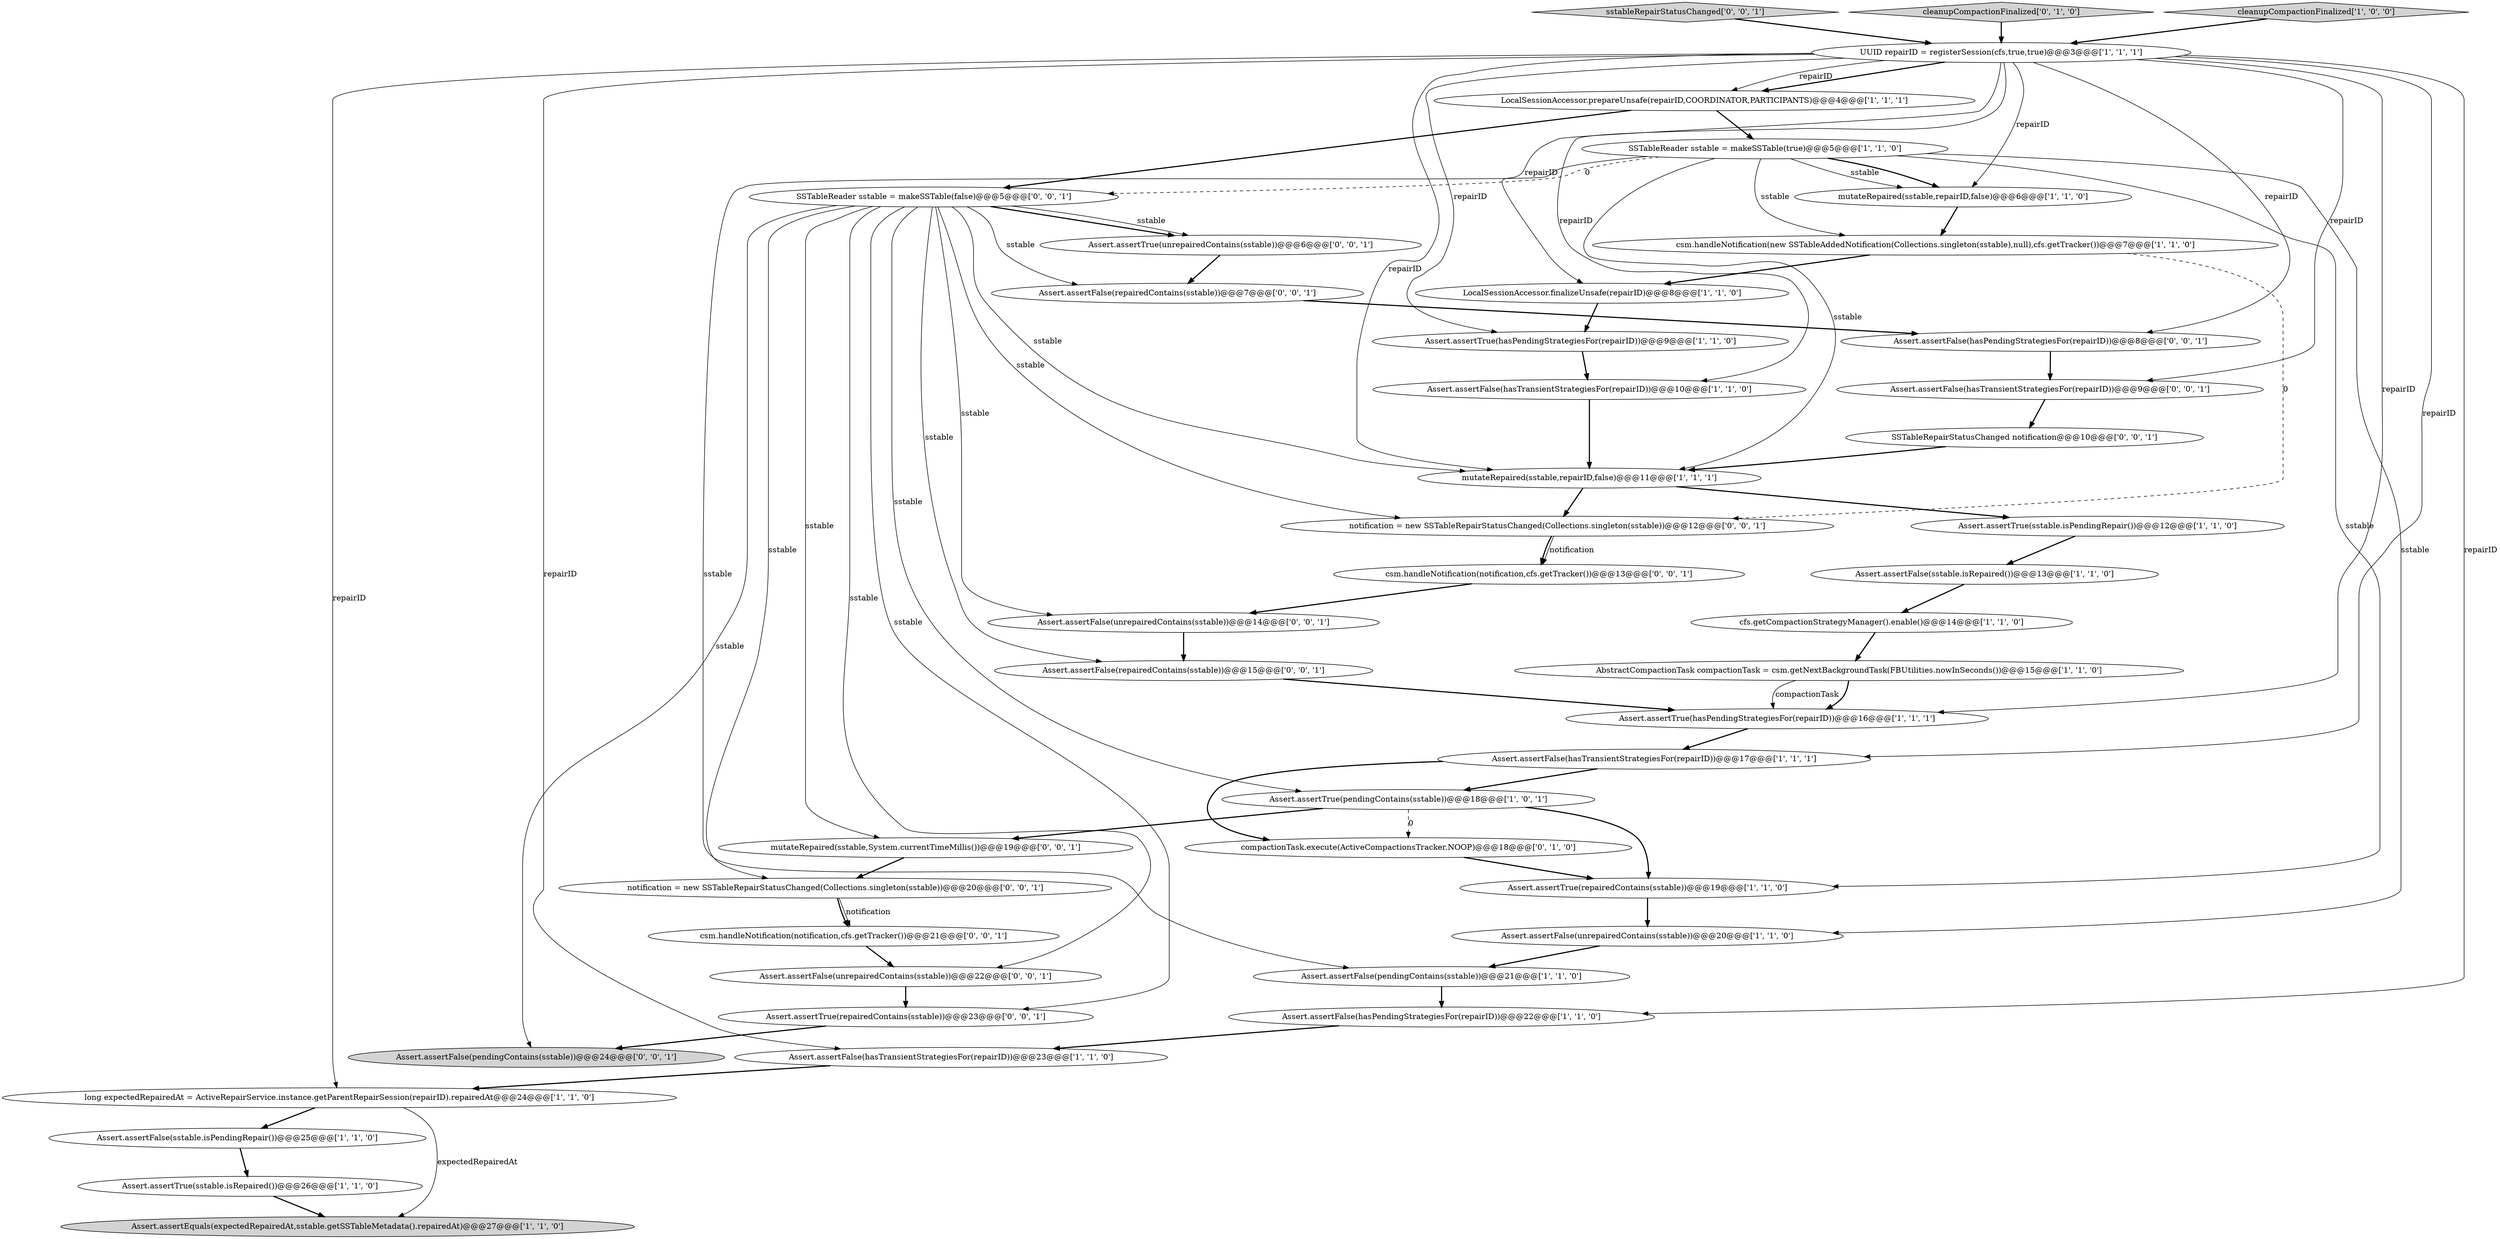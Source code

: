 digraph {
42 [style = filled, label = "sstableRepairStatusChanged['0', '0', '1']", fillcolor = lightgray, shape = diamond image = "AAA0AAABBB3BBB"];
5 [style = filled, label = "Assert.assertFalse(sstable.isPendingRepair())@@@25@@@['1', '1', '0']", fillcolor = white, shape = ellipse image = "AAA0AAABBB1BBB"];
26 [style = filled, label = "cleanupCompactionFinalized['0', '1', '0']", fillcolor = lightgray, shape = diamond image = "AAA0AAABBB2BBB"];
27 [style = filled, label = "compactionTask.execute(ActiveCompactionsTracker.NOOP)@@@18@@@['0', '1', '0']", fillcolor = white, shape = ellipse image = "AAA1AAABBB2BBB"];
31 [style = filled, label = "Assert.assertFalse(hasPendingStrategiesFor(repairID))@@@8@@@['0', '0', '1']", fillcolor = white, shape = ellipse image = "AAA0AAABBB3BBB"];
34 [style = filled, label = "Assert.assertFalse(unrepairedContains(sstable))@@@22@@@['0', '0', '1']", fillcolor = white, shape = ellipse image = "AAA0AAABBB3BBB"];
37 [style = filled, label = "notification = new SSTableRepairStatusChanged(Collections.singleton(sstable))@@@12@@@['0', '0', '1']", fillcolor = white, shape = ellipse image = "AAA0AAABBB3BBB"];
18 [style = filled, label = "cfs.getCompactionStrategyManager().enable()@@@14@@@['1', '1', '0']", fillcolor = white, shape = ellipse image = "AAA0AAABBB1BBB"];
19 [style = filled, label = "Assert.assertFalse(unrepairedContains(sstable))@@@20@@@['1', '1', '0']", fillcolor = white, shape = ellipse image = "AAA0AAABBB1BBB"];
1 [style = filled, label = "mutateRepaired(sstable,repairID,false)@@@6@@@['1', '1', '0']", fillcolor = white, shape = ellipse image = "AAA0AAABBB1BBB"];
16 [style = filled, label = "Assert.assertTrue(sstable.isRepaired())@@@26@@@['1', '1', '0']", fillcolor = white, shape = ellipse image = "AAA0AAABBB1BBB"];
8 [style = filled, label = "Assert.assertFalse(hasPendingStrategiesFor(repairID))@@@22@@@['1', '1', '0']", fillcolor = white, shape = ellipse image = "AAA0AAABBB1BBB"];
29 [style = filled, label = "Assert.assertFalse(pendingContains(sstable))@@@24@@@['0', '0', '1']", fillcolor = lightgray, shape = ellipse image = "AAA0AAABBB3BBB"];
41 [style = filled, label = "SSTableRepairStatusChanged notification@@@10@@@['0', '0', '1']", fillcolor = white, shape = ellipse image = "AAA0AAABBB3BBB"];
32 [style = filled, label = "mutateRepaired(sstable,System.currentTimeMillis())@@@19@@@['0', '0', '1']", fillcolor = white, shape = ellipse image = "AAA0AAABBB3BBB"];
28 [style = filled, label = "csm.handleNotification(notification,cfs.getTracker())@@@21@@@['0', '0', '1']", fillcolor = white, shape = ellipse image = "AAA0AAABBB3BBB"];
39 [style = filled, label = "Assert.assertFalse(unrepairedContains(sstable))@@@14@@@['0', '0', '1']", fillcolor = white, shape = ellipse image = "AAA0AAABBB3BBB"];
36 [style = filled, label = "Assert.assertFalse(repairedContains(sstable))@@@7@@@['0', '0', '1']", fillcolor = white, shape = ellipse image = "AAA0AAABBB3BBB"];
35 [style = filled, label = "csm.handleNotification(notification,cfs.getTracker())@@@13@@@['0', '0', '1']", fillcolor = white, shape = ellipse image = "AAA0AAABBB3BBB"];
12 [style = filled, label = "long expectedRepairedAt = ActiveRepairService.instance.getParentRepairSession(repairID).repairedAt@@@24@@@['1', '1', '0']", fillcolor = white, shape = ellipse image = "AAA0AAABBB1BBB"];
11 [style = filled, label = "Assert.assertTrue(sstable.isPendingRepair())@@@12@@@['1', '1', '0']", fillcolor = white, shape = ellipse image = "AAA0AAABBB1BBB"];
13 [style = filled, label = "LocalSessionAccessor.prepareUnsafe(repairID,COORDINATOR,PARTICIPANTS)@@@4@@@['1', '1', '1']", fillcolor = white, shape = ellipse image = "AAA0AAABBB1BBB"];
25 [style = filled, label = "Assert.assertFalse(sstable.isRepaired())@@@13@@@['1', '1', '0']", fillcolor = white, shape = ellipse image = "AAA0AAABBB1BBB"];
20 [style = filled, label = "Assert.assertFalse(hasTransientStrategiesFor(repairID))@@@23@@@['1', '1', '0']", fillcolor = white, shape = ellipse image = "AAA0AAABBB1BBB"];
10 [style = filled, label = "mutateRepaired(sstable,repairID,false)@@@11@@@['1', '1', '1']", fillcolor = white, shape = ellipse image = "AAA0AAABBB1BBB"];
3 [style = filled, label = "Assert.assertFalse(hasTransientStrategiesFor(repairID))@@@10@@@['1', '1', '0']", fillcolor = white, shape = ellipse image = "AAA0AAABBB1BBB"];
24 [style = filled, label = "UUID repairID = registerSession(cfs,true,true)@@@3@@@['1', '1', '1']", fillcolor = white, shape = ellipse image = "AAA0AAABBB1BBB"];
38 [style = filled, label = "Assert.assertFalse(repairedContains(sstable))@@@15@@@['0', '0', '1']", fillcolor = white, shape = ellipse image = "AAA0AAABBB3BBB"];
7 [style = filled, label = "Assert.assertTrue(pendingContains(sstable))@@@18@@@['1', '0', '1']", fillcolor = white, shape = ellipse image = "AAA0AAABBB1BBB"];
6 [style = filled, label = "AbstractCompactionTask compactionTask = csm.getNextBackgroundTask(FBUtilities.nowInSeconds())@@@15@@@['1', '1', '0']", fillcolor = white, shape = ellipse image = "AAA0AAABBB1BBB"];
43 [style = filled, label = "Assert.assertTrue(unrepairedContains(sstable))@@@6@@@['0', '0', '1']", fillcolor = white, shape = ellipse image = "AAA0AAABBB3BBB"];
17 [style = filled, label = "Assert.assertFalse(hasTransientStrategiesFor(repairID))@@@17@@@['1', '1', '1']", fillcolor = white, shape = ellipse image = "AAA0AAABBB1BBB"];
15 [style = filled, label = "Assert.assertTrue(hasPendingStrategiesFor(repairID))@@@16@@@['1', '1', '1']", fillcolor = white, shape = ellipse image = "AAA0AAABBB1BBB"];
21 [style = filled, label = "csm.handleNotification(new SSTableAddedNotification(Collections.singleton(sstable),null),cfs.getTracker())@@@7@@@['1', '1', '0']", fillcolor = white, shape = ellipse image = "AAA0AAABBB1BBB"];
4 [style = filled, label = "SSTableReader sstable = makeSSTable(true)@@@5@@@['1', '1', '0']", fillcolor = white, shape = ellipse image = "AAA0AAABBB1BBB"];
9 [style = filled, label = "Assert.assertTrue(hasPendingStrategiesFor(repairID))@@@9@@@['1', '1', '0']", fillcolor = white, shape = ellipse image = "AAA0AAABBB1BBB"];
33 [style = filled, label = "Assert.assertTrue(repairedContains(sstable))@@@23@@@['0', '0', '1']", fillcolor = white, shape = ellipse image = "AAA0AAABBB3BBB"];
23 [style = filled, label = "LocalSessionAccessor.finalizeUnsafe(repairID)@@@8@@@['1', '1', '0']", fillcolor = white, shape = ellipse image = "AAA0AAABBB1BBB"];
44 [style = filled, label = "notification = new SSTableRepairStatusChanged(Collections.singleton(sstable))@@@20@@@['0', '0', '1']", fillcolor = white, shape = ellipse image = "AAA0AAABBB3BBB"];
2 [style = filled, label = "cleanupCompactionFinalized['1', '0', '0']", fillcolor = lightgray, shape = diamond image = "AAA0AAABBB1BBB"];
40 [style = filled, label = "SSTableReader sstable = makeSSTable(false)@@@5@@@['0', '0', '1']", fillcolor = white, shape = ellipse image = "AAA0AAABBB3BBB"];
30 [style = filled, label = "Assert.assertFalse(hasTransientStrategiesFor(repairID))@@@9@@@['0', '0', '1']", fillcolor = white, shape = ellipse image = "AAA0AAABBB3BBB"];
14 [style = filled, label = "Assert.assertFalse(pendingContains(sstable))@@@21@@@['1', '1', '0']", fillcolor = white, shape = ellipse image = "AAA0AAABBB1BBB"];
22 [style = filled, label = "Assert.assertTrue(repairedContains(sstable))@@@19@@@['1', '1', '0']", fillcolor = white, shape = ellipse image = "AAA0AAABBB1BBB"];
0 [style = filled, label = "Assert.assertEquals(expectedRepairedAt,sstable.getSSTableMetadata().repairedAt)@@@27@@@['1', '1', '0']", fillcolor = lightgray, shape = ellipse image = "AAA0AAABBB1BBB"];
23->9 [style = bold, label=""];
3->10 [style = bold, label=""];
24->13 [style = bold, label=""];
24->30 [style = solid, label="repairID"];
37->35 [style = bold, label=""];
40->37 [style = solid, label="sstable"];
4->1 [style = solid, label="sstable"];
16->0 [style = bold, label=""];
4->21 [style = solid, label="sstable"];
24->15 [style = solid, label="repairID"];
10->11 [style = bold, label=""];
7->22 [style = bold, label=""];
44->28 [style = bold, label=""];
40->32 [style = solid, label="sstable"];
40->29 [style = solid, label="sstable"];
30->41 [style = bold, label=""];
28->34 [style = bold, label=""];
24->3 [style = solid, label="repairID"];
14->8 [style = bold, label=""];
40->7 [style = solid, label="sstable"];
33->29 [style = bold, label=""];
8->20 [style = bold, label=""];
26->24 [style = bold, label=""];
10->37 [style = bold, label=""];
17->27 [style = bold, label=""];
24->23 [style = solid, label="repairID"];
37->35 [style = solid, label="notification"];
6->15 [style = bold, label=""];
24->31 [style = solid, label="repairID"];
24->12 [style = solid, label="repairID"];
12->0 [style = solid, label="expectedRepairedAt"];
4->1 [style = bold, label=""];
4->22 [style = solid, label="sstable"];
7->32 [style = bold, label=""];
24->9 [style = solid, label="repairID"];
24->17 [style = solid, label="repairID"];
2->24 [style = bold, label=""];
19->14 [style = bold, label=""];
40->44 [style = solid, label="sstable"];
7->27 [style = dashed, label="0"];
20->12 [style = bold, label=""];
5->16 [style = bold, label=""];
18->6 [style = bold, label=""];
15->17 [style = bold, label=""];
11->25 [style = bold, label=""];
22->19 [style = bold, label=""];
38->15 [style = bold, label=""];
42->24 [style = bold, label=""];
13->4 [style = bold, label=""];
4->10 [style = solid, label="sstable"];
21->37 [style = dashed, label="0"];
40->43 [style = bold, label=""];
34->33 [style = bold, label=""];
25->18 [style = bold, label=""];
24->1 [style = solid, label="repairID"];
6->15 [style = solid, label="compactionTask"];
40->10 [style = solid, label="sstable"];
41->10 [style = bold, label=""];
44->28 [style = solid, label="notification"];
43->36 [style = bold, label=""];
24->8 [style = solid, label="repairID"];
24->20 [style = solid, label="repairID"];
31->30 [style = bold, label=""];
17->7 [style = bold, label=""];
24->13 [style = solid, label="repairID"];
40->36 [style = solid, label="sstable"];
40->39 [style = solid, label="sstable"];
1->21 [style = bold, label=""];
40->33 [style = solid, label="sstable"];
39->38 [style = bold, label=""];
9->3 [style = bold, label=""];
40->34 [style = solid, label="sstable"];
13->40 [style = bold, label=""];
35->39 [style = bold, label=""];
27->22 [style = bold, label=""];
24->10 [style = solid, label="repairID"];
12->5 [style = bold, label=""];
40->38 [style = solid, label="sstable"];
4->40 [style = dashed, label="0"];
36->31 [style = bold, label=""];
4->19 [style = solid, label="sstable"];
32->44 [style = bold, label=""];
4->14 [style = solid, label="sstable"];
40->43 [style = solid, label="sstable"];
21->23 [style = bold, label=""];
}
